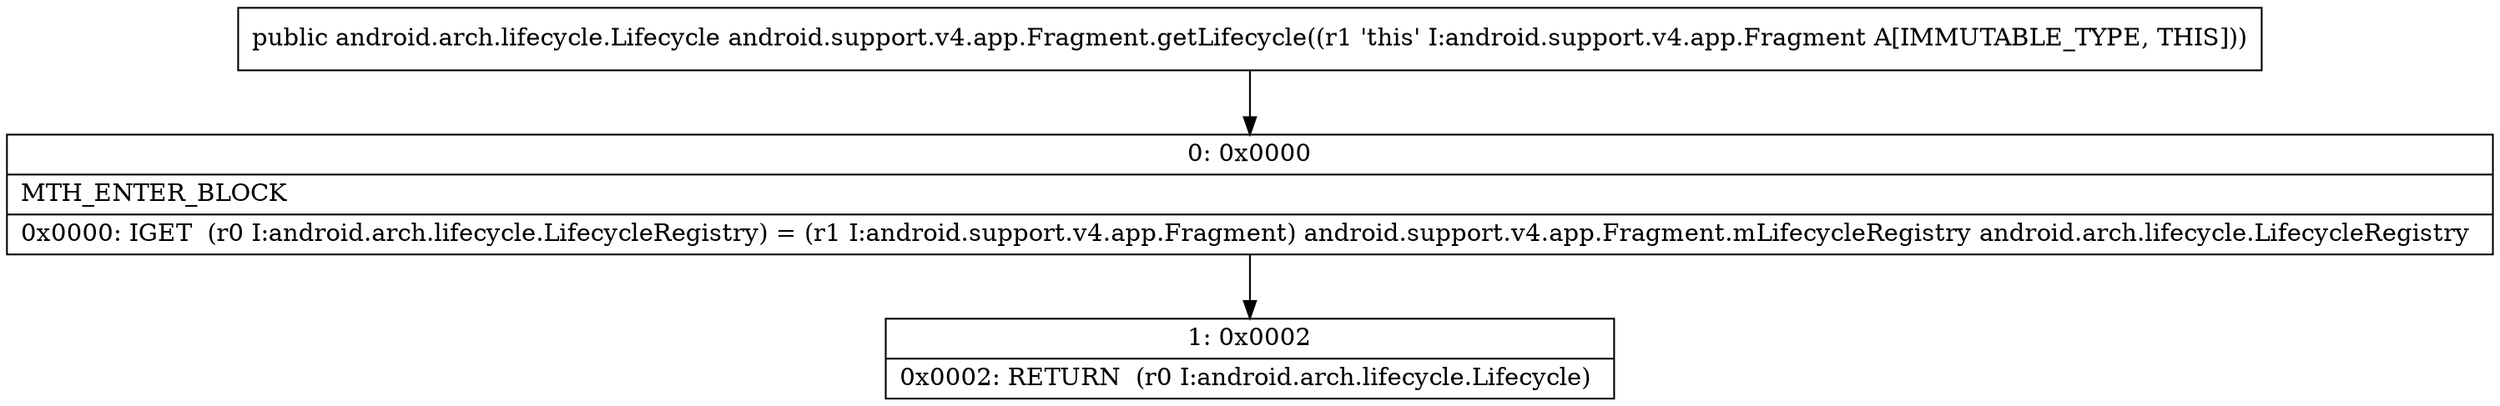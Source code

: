 digraph "CFG forandroid.support.v4.app.Fragment.getLifecycle()Landroid\/arch\/lifecycle\/Lifecycle;" {
Node_0 [shape=record,label="{0\:\ 0x0000|MTH_ENTER_BLOCK\l|0x0000: IGET  (r0 I:android.arch.lifecycle.LifecycleRegistry) = (r1 I:android.support.v4.app.Fragment) android.support.v4.app.Fragment.mLifecycleRegistry android.arch.lifecycle.LifecycleRegistry \l}"];
Node_1 [shape=record,label="{1\:\ 0x0002|0x0002: RETURN  (r0 I:android.arch.lifecycle.Lifecycle) \l}"];
MethodNode[shape=record,label="{public android.arch.lifecycle.Lifecycle android.support.v4.app.Fragment.getLifecycle((r1 'this' I:android.support.v4.app.Fragment A[IMMUTABLE_TYPE, THIS])) }"];
MethodNode -> Node_0;
Node_0 -> Node_1;
}

